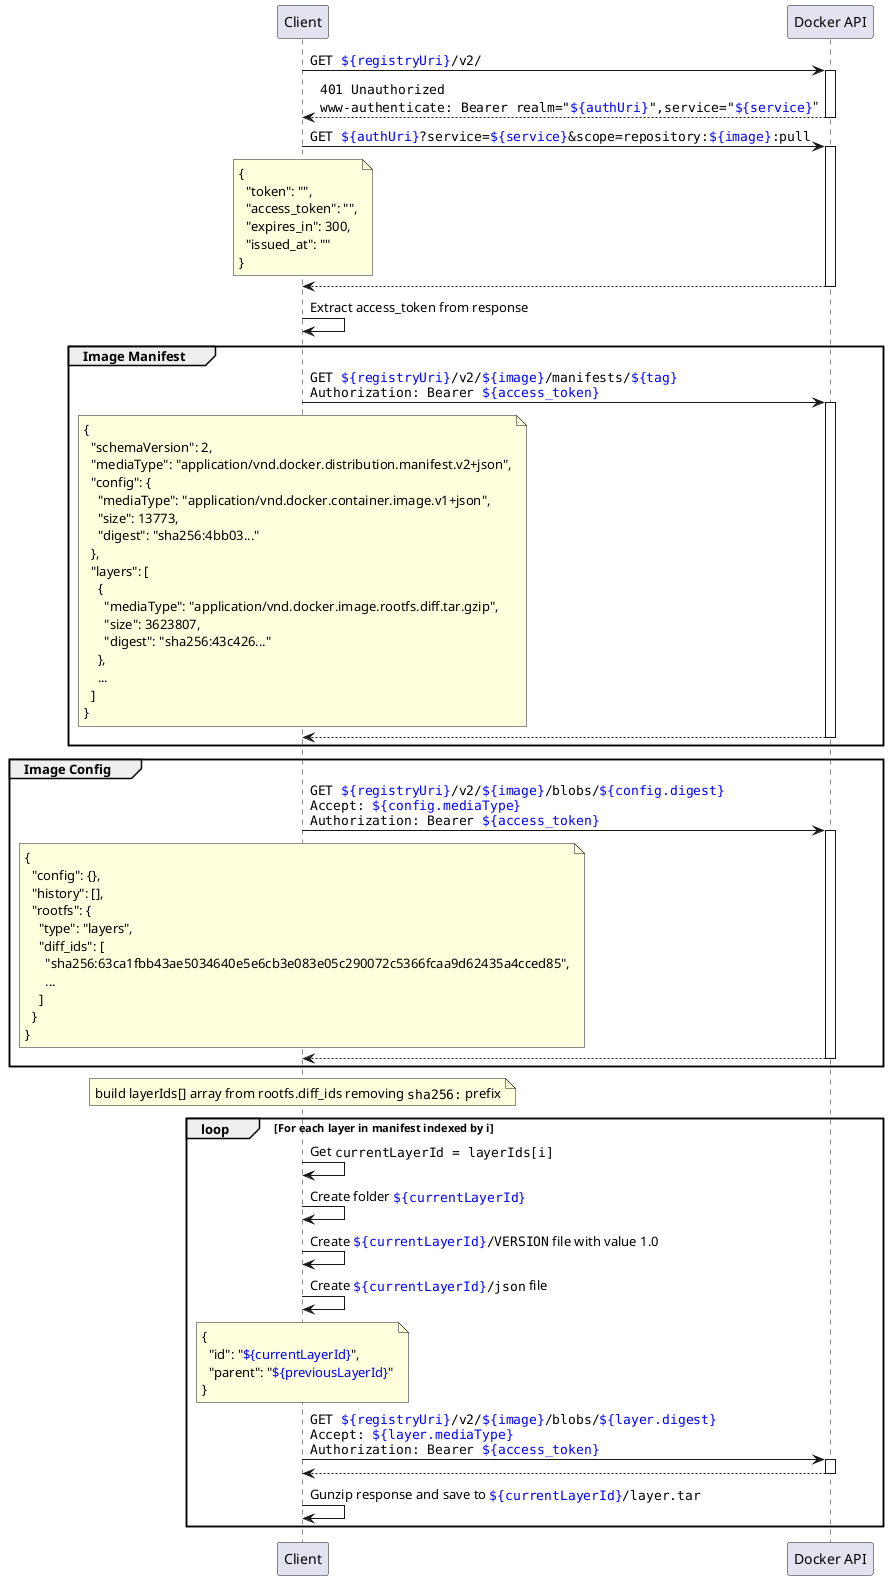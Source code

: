 @startuml
' seq
participant "Client" as c
participant "Docker API" as s


' get authUri
c -> s ++: ""GET <color:blue>${registryUri}</color>/v2/""
return ""401 Unauthorized""\n""www-authenticate: Bearer realm="<color:blue>${authUri}</color>",service="<color:blue>${service}</color>"""
' get token
c -> s ++: ""GET <color:blue>${authUri}</color>?service=<color:blue>${service}</color>&scope=repository:<color:blue>${image}</color>:pull""
note over c
{
  "token": "",
  "access_token": "",
  "expires_in": 300,
  "issued_at": ""
}
end note
return
c -> c: Extract access_token from response
' manifest
group Image Manifest
  c -> s ++: ""GET <color:blue>${registryUri}</color>/v2/<color:blue>${image}</color>/manifests/<color:blue>${tag}</color>""\n""Authorization: Bearer <color:blue>${access_token}</color>""
  note over c
  {
    "schemaVersion": 2,
    "mediaType": "application/vnd.docker.distribution.manifest.v2+json",
    "config": {
      "mediaType": "application/vnd.docker.container.image.v1+json",
      "size": 13773,
      "digest": "sha256:4bb03..."
    },
    "layers": [
      {
        "mediaType": "application/vnd.docker.image.rootfs.diff.tar.gzip",
        "size": 3623807,
        "digest": "sha256:43c426..."
      },
      ...
    ]
  }
  end note
  return
end group
' image config
group Image Config
  c -> s ++: ""GET <color:blue>${registryUri}</color>/v2/<color:blue>${image}</color>/blobs/<color:blue>${config.digest}</color>""\n""Accept: <color:blue>${config.mediaType}</color>""\n""Authorization: Bearer <color:blue>${access_token}</color>""
  note over c
  {
    "config": {},
    "history": [],
    "rootfs": {
      "type": "layers",
      "diff_ids": [
        "sha256:63ca1fbb43ae5034640e5e6cb3e083e05c290072c5366fcaa9d62435a4cced85",
        ...
      ]
    }
  }
  end note
  return
end group

note over c
build layerIds[] array from rootfs.diff_ids removing ""sha256:"" prefix
end note

' layers
loop For each layer in manifest indexed by i
  c -> c: Get ""currentLayerId = layerIds[i]""
  c -> c: Create folder ""<color:blue>${currentLayerId}</color>""
  c -> c: Create ""<color:blue>${currentLayerId}</color>/VERSION"" file with value 1.0
  c -> c: Create ""<color:blue>${currentLayerId}</color>/json"" file
  note over c
  {
    "id": "<color:blue>${currentLayerId}</color>",
    "parent": "<color:blue>${previousLayerId}</color>"
  }
  end note
  c -> s ++: ""GET <color:blue>${registryUri}</color>/v2/<color:blue>${image}</color>/blobs/<color:blue>${layer.digest}</color>""\n""Accept: <color:blue>${layer.mediaType}</color>""\n""Authorization: Bearer <color:blue>${access_token}</color>""
  return
  c -> c: Gunzip response and save to ""<color:blue>${currentLayerId}</color>/layer.tar""
end loop
@enduml
